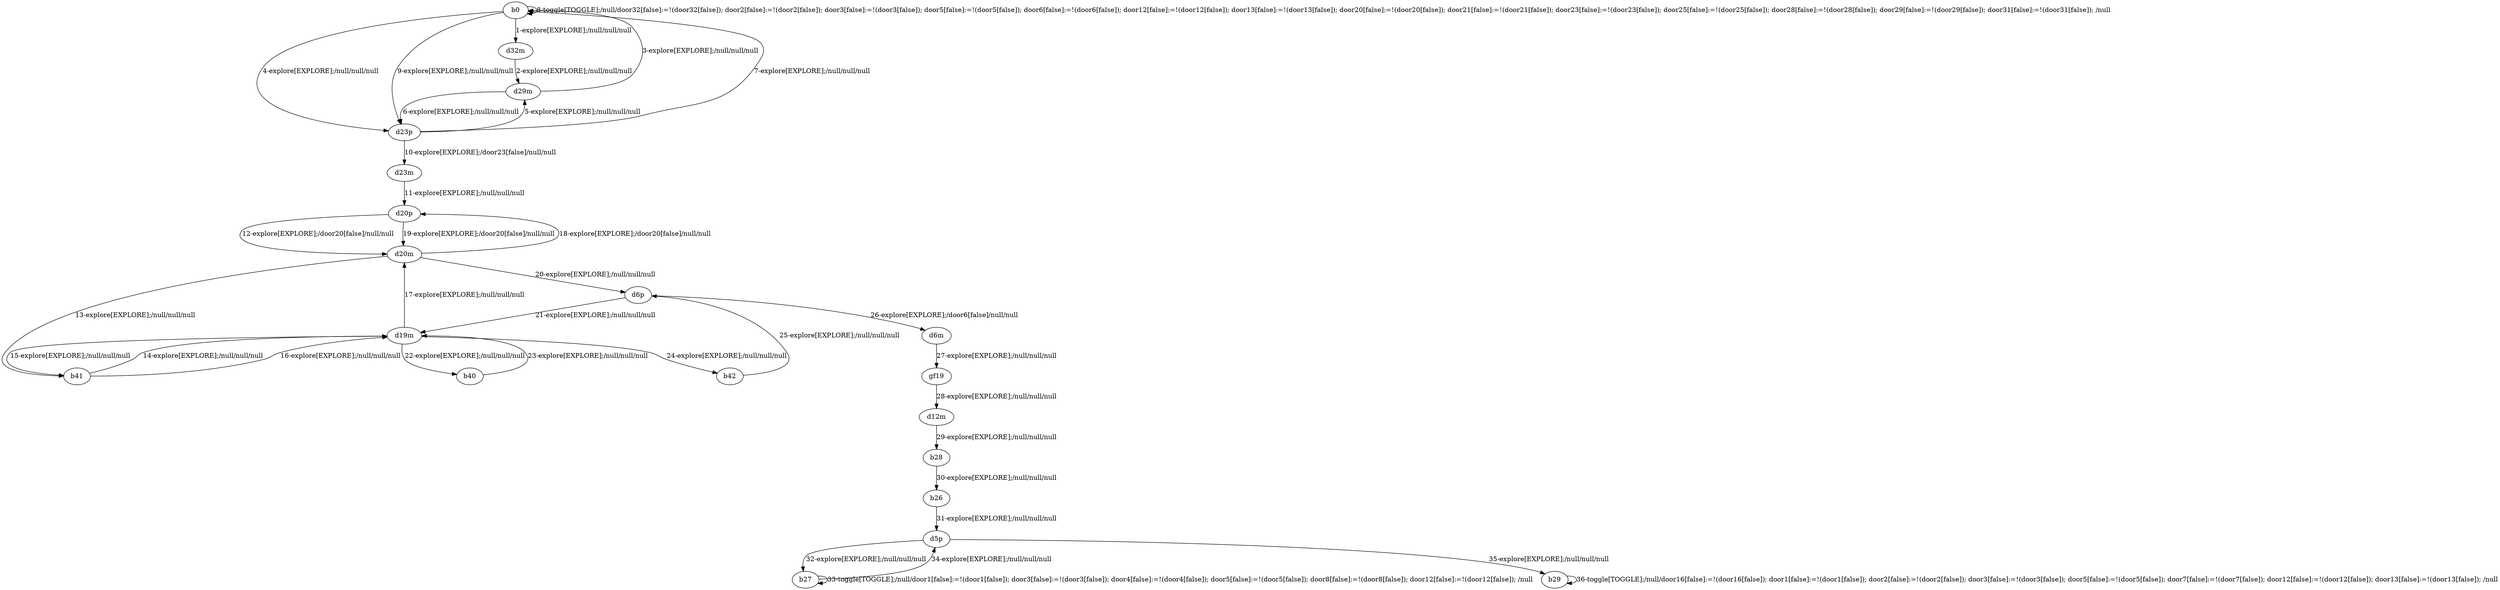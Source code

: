 # Total number of goals covered by this test: 1
# d5p --> b29

digraph g {
"b0" -> "d32m" [label = "1-explore[EXPLORE];/null/null/null"];
"d32m" -> "d29m" [label = "2-explore[EXPLORE];/null/null/null"];
"d29m" -> "b0" [label = "3-explore[EXPLORE];/null/null/null"];
"b0" -> "d23p" [label = "4-explore[EXPLORE];/null/null/null"];
"d23p" -> "d29m" [label = "5-explore[EXPLORE];/null/null/null"];
"d29m" -> "d23p" [label = "6-explore[EXPLORE];/null/null/null"];
"d23p" -> "b0" [label = "7-explore[EXPLORE];/null/null/null"];
"b0" -> "b0" [label = "8-toggle[TOGGLE];/null/door32[false]:=!(door32[false]); door2[false]:=!(door2[false]); door3[false]:=!(door3[false]); door5[false]:=!(door5[false]); door6[false]:=!(door6[false]); door12[false]:=!(door12[false]); door13[false]:=!(door13[false]); door20[false]:=!(door20[false]); door21[false]:=!(door21[false]); door23[false]:=!(door23[false]); door25[false]:=!(door25[false]); door28[false]:=!(door28[false]); door29[false]:=!(door29[false]); door31[false]:=!(door31[false]); /null"];
"b0" -> "d23p" [label = "9-explore[EXPLORE];/null/null/null"];
"d23p" -> "d23m" [label = "10-explore[EXPLORE];/door23[false]/null/null"];
"d23m" -> "d20p" [label = "11-explore[EXPLORE];/null/null/null"];
"d20p" -> "d20m" [label = "12-explore[EXPLORE];/door20[false]/null/null"];
"d20m" -> "b41" [label = "13-explore[EXPLORE];/null/null/null"];
"b41" -> "d19m" [label = "14-explore[EXPLORE];/null/null/null"];
"d19m" -> "b41" [label = "15-explore[EXPLORE];/null/null/null"];
"b41" -> "d19m" [label = "16-explore[EXPLORE];/null/null/null"];
"d19m" -> "d20m" [label = "17-explore[EXPLORE];/null/null/null"];
"d20m" -> "d20p" [label = "18-explore[EXPLORE];/door20[false]/null/null"];
"d20p" -> "d20m" [label = "19-explore[EXPLORE];/door20[false]/null/null"];
"d20m" -> "d6p" [label = "20-explore[EXPLORE];/null/null/null"];
"d6p" -> "d19m" [label = "21-explore[EXPLORE];/null/null/null"];
"d19m" -> "b40" [label = "22-explore[EXPLORE];/null/null/null"];
"b40" -> "d19m" [label = "23-explore[EXPLORE];/null/null/null"];
"d19m" -> "b42" [label = "24-explore[EXPLORE];/null/null/null"];
"b42" -> "d6p" [label = "25-explore[EXPLORE];/null/null/null"];
"d6p" -> "d6m" [label = "26-explore[EXPLORE];/door6[false]/null/null"];
"d6m" -> "gf19" [label = "27-explore[EXPLORE];/null/null/null"];
"gf19" -> "d12m" [label = "28-explore[EXPLORE];/null/null/null"];
"d12m" -> "b28" [label = "29-explore[EXPLORE];/null/null/null"];
"b28" -> "b26" [label = "30-explore[EXPLORE];/null/null/null"];
"b26" -> "d5p" [label = "31-explore[EXPLORE];/null/null/null"];
"d5p" -> "b27" [label = "32-explore[EXPLORE];/null/null/null"];
"b27" -> "b27" [label = "33-toggle[TOGGLE];/null/door1[false]:=!(door1[false]); door3[false]:=!(door3[false]); door4[false]:=!(door4[false]); door5[false]:=!(door5[false]); door8[false]:=!(door8[false]); door12[false]:=!(door12[false]); /null"];
"b27" -> "d5p" [label = "34-explore[EXPLORE];/null/null/null"];
"d5p" -> "b29" [label = "35-explore[EXPLORE];/null/null/null"];
"b29" -> "b29" [label = "36-toggle[TOGGLE];/null/door16[false]:=!(door16[false]); door1[false]:=!(door1[false]); door2[false]:=!(door2[false]); door3[false]:=!(door3[false]); door5[false]:=!(door5[false]); door7[false]:=!(door7[false]); door12[false]:=!(door12[false]); door13[false]:=!(door13[false]); /null"];
}